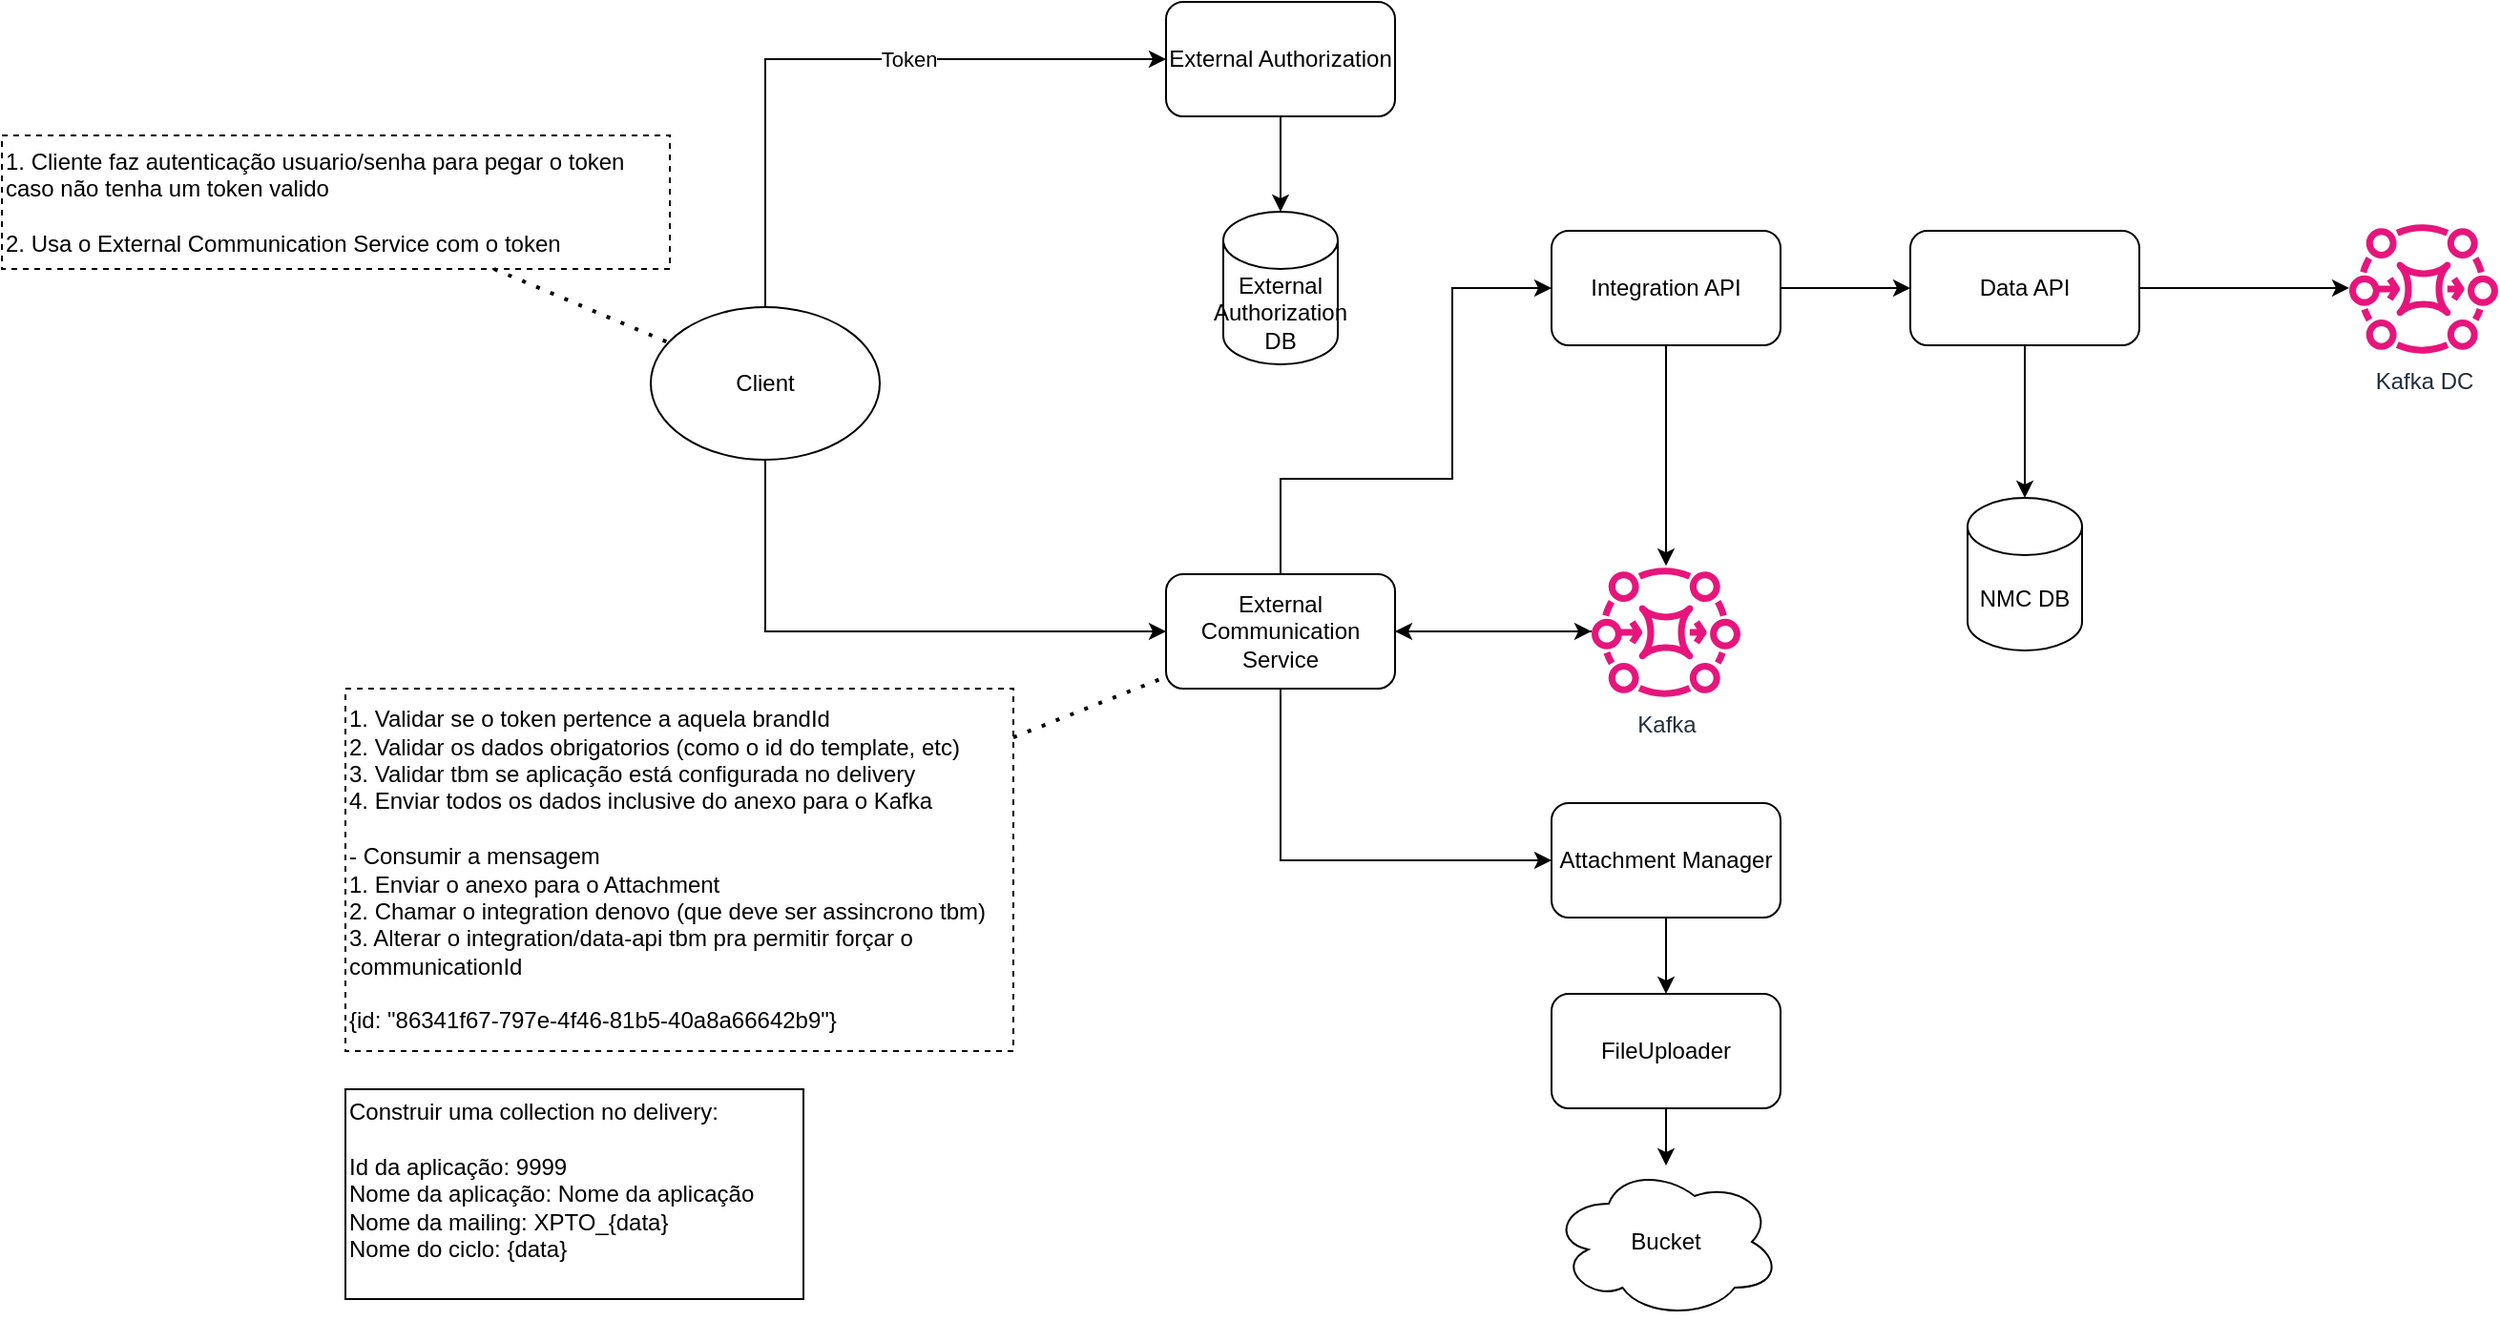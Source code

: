 <mxfile version="25.0.3" pages="3">
  <diagram name="Attachment" id="6Mwj8GZHnmWRv_DUWO8a">
    <mxGraphModel dx="2465" dy="783" grid="1" gridSize="10" guides="1" tooltips="1" connect="1" arrows="1" fold="1" page="1" pageScale="1" pageWidth="827" pageHeight="1169" math="0" shadow="0">
      <root>
        <mxCell id="XGSOOz6GtM8z8IQ6b6iL-0" />
        <mxCell id="XGSOOz6GtM8z8IQ6b6iL-1" parent="XGSOOz6GtM8z8IQ6b6iL-0" />
        <mxCell id="XGSOOz6GtM8z8IQ6b6iL-2" value="" style="edgeStyle=orthogonalEdgeStyle;rounded=0;orthogonalLoop=1;jettySize=auto;html=1;" parent="XGSOOz6GtM8z8IQ6b6iL-1" source="XGSOOz6GtM8z8IQ6b6iL-4" target="XGSOOz6GtM8z8IQ6b6iL-5" edge="1">
          <mxGeometry relative="1" as="geometry" />
        </mxCell>
        <mxCell id="XGSOOz6GtM8z8IQ6b6iL-3" value="" style="edgeStyle=orthogonalEdgeStyle;rounded=0;orthogonalLoop=1;jettySize=auto;html=1;" parent="XGSOOz6GtM8z8IQ6b6iL-1" source="XGSOOz6GtM8z8IQ6b6iL-4" target="XGSOOz6GtM8z8IQ6b6iL-23" edge="1">
          <mxGeometry relative="1" as="geometry" />
        </mxCell>
        <mxCell id="XGSOOz6GtM8z8IQ6b6iL-4" value="Data API" style="rounded=1;whiteSpace=wrap;html=1;" parent="XGSOOz6GtM8z8IQ6b6iL-1" vertex="1">
          <mxGeometry x="470" y="160" width="120" height="60" as="geometry" />
        </mxCell>
        <mxCell id="XGSOOz6GtM8z8IQ6b6iL-5" value="NMC DB" style="shape=cylinder3;whiteSpace=wrap;html=1;boundedLbl=1;backgroundOutline=1;size=15;" parent="XGSOOz6GtM8z8IQ6b6iL-1" vertex="1">
          <mxGeometry x="500" y="300" width="60" height="80" as="geometry" />
        </mxCell>
        <mxCell id="pqXDrU8YGz4Q5IA9vHFx-0" style="edgeStyle=orthogonalEdgeStyle;rounded=0;orthogonalLoop=1;jettySize=auto;html=1;" edge="1" parent="XGSOOz6GtM8z8IQ6b6iL-1" source="XGSOOz6GtM8z8IQ6b6iL-6" target="XGSOOz6GtM8z8IQ6b6iL-14">
          <mxGeometry relative="1" as="geometry" />
        </mxCell>
        <mxCell id="XGSOOz6GtM8z8IQ6b6iL-6" value="Kafka" style="sketch=0;outlineConnect=0;fontColor=#232F3E;gradientColor=none;fillColor=#E7157B;strokeColor=none;dashed=0;verticalLabelPosition=bottom;verticalAlign=top;align=center;html=1;fontSize=12;fontStyle=0;aspect=fixed;pointerEvents=1;shape=mxgraph.aws4.mq_broker;" parent="XGSOOz6GtM8z8IQ6b6iL-1" vertex="1">
          <mxGeometry x="303" y="335.5" width="78" height="69" as="geometry" />
        </mxCell>
        <mxCell id="XGSOOz6GtM8z8IQ6b6iL-7" style="edgeStyle=orthogonalEdgeStyle;rounded=0;orthogonalLoop=1;jettySize=auto;html=1;" parent="XGSOOz6GtM8z8IQ6b6iL-1" source="XGSOOz6GtM8z8IQ6b6iL-9" target="XGSOOz6GtM8z8IQ6b6iL-6" edge="1">
          <mxGeometry relative="1" as="geometry" />
        </mxCell>
        <mxCell id="XGSOOz6GtM8z8IQ6b6iL-8" style="edgeStyle=orthogonalEdgeStyle;rounded=0;orthogonalLoop=1;jettySize=auto;html=1;" parent="XGSOOz6GtM8z8IQ6b6iL-1" source="XGSOOz6GtM8z8IQ6b6iL-9" target="XGSOOz6GtM8z8IQ6b6iL-4" edge="1">
          <mxGeometry relative="1" as="geometry" />
        </mxCell>
        <mxCell id="XGSOOz6GtM8z8IQ6b6iL-9" value="Integration API" style="rounded=1;whiteSpace=wrap;html=1;" parent="XGSOOz6GtM8z8IQ6b6iL-1" vertex="1">
          <mxGeometry x="282" y="160" width="120" height="60" as="geometry" />
        </mxCell>
        <mxCell id="XGSOOz6GtM8z8IQ6b6iL-10" value="" style="edgeStyle=orthogonalEdgeStyle;rounded=0;orthogonalLoop=1;jettySize=auto;html=1;" parent="XGSOOz6GtM8z8IQ6b6iL-1" source="XGSOOz6GtM8z8IQ6b6iL-11" target="XGSOOz6GtM8z8IQ6b6iL-15" edge="1">
          <mxGeometry relative="1" as="geometry" />
        </mxCell>
        <mxCell id="XGSOOz6GtM8z8IQ6b6iL-11" value="External Authorization" style="rounded=1;whiteSpace=wrap;html=1;" parent="XGSOOz6GtM8z8IQ6b6iL-1" vertex="1">
          <mxGeometry x="80" y="40" width="120" height="60" as="geometry" />
        </mxCell>
        <mxCell id="XGSOOz6GtM8z8IQ6b6iL-12" style="edgeStyle=orthogonalEdgeStyle;rounded=0;orthogonalLoop=1;jettySize=auto;html=1;" parent="XGSOOz6GtM8z8IQ6b6iL-1" source="XGSOOz6GtM8z8IQ6b6iL-14" target="XGSOOz6GtM8z8IQ6b6iL-6" edge="1">
          <mxGeometry relative="1" as="geometry" />
        </mxCell>
        <mxCell id="XGSOOz6GtM8z8IQ6b6iL-13" style="edgeStyle=orthogonalEdgeStyle;rounded=0;orthogonalLoop=1;jettySize=auto;html=1;" parent="XGSOOz6GtM8z8IQ6b6iL-1" source="XGSOOz6GtM8z8IQ6b6iL-14" target="l9ujikPQvJMTBFyuDTC3-0" edge="1">
          <mxGeometry relative="1" as="geometry">
            <Array as="points">
              <mxPoint x="140" y="490" />
            </Array>
          </mxGeometry>
        </mxCell>
        <mxCell id="l9ujikPQvJMTBFyuDTC3-2" style="edgeStyle=orthogonalEdgeStyle;rounded=0;orthogonalLoop=1;jettySize=auto;html=1;" parent="XGSOOz6GtM8z8IQ6b6iL-1" source="XGSOOz6GtM8z8IQ6b6iL-14" target="XGSOOz6GtM8z8IQ6b6iL-9" edge="1">
          <mxGeometry relative="1" as="geometry">
            <mxPoint x="240" y="200" as="targetPoint" />
            <Array as="points">
              <mxPoint x="140" y="290" />
              <mxPoint x="230" y="290" />
              <mxPoint x="230" y="190" />
            </Array>
          </mxGeometry>
        </mxCell>
        <mxCell id="XGSOOz6GtM8z8IQ6b6iL-14" value="External Communication Service" style="rounded=1;whiteSpace=wrap;html=1;" parent="XGSOOz6GtM8z8IQ6b6iL-1" vertex="1">
          <mxGeometry x="80" y="340" width="120" height="60" as="geometry" />
        </mxCell>
        <mxCell id="XGSOOz6GtM8z8IQ6b6iL-15" value="&lt;div&gt;External&lt;/div&gt;Authorization DB" style="shape=cylinder3;whiteSpace=wrap;html=1;boundedLbl=1;backgroundOutline=1;size=15;" parent="XGSOOz6GtM8z8IQ6b6iL-1" vertex="1">
          <mxGeometry x="110" y="150" width="60" height="80" as="geometry" />
        </mxCell>
        <mxCell id="XGSOOz6GtM8z8IQ6b6iL-16" style="edgeStyle=orthogonalEdgeStyle;rounded=0;orthogonalLoop=1;jettySize=auto;html=1;" parent="XGSOOz6GtM8z8IQ6b6iL-1" source="XGSOOz6GtM8z8IQ6b6iL-19" target="XGSOOz6GtM8z8IQ6b6iL-11" edge="1">
          <mxGeometry relative="1" as="geometry">
            <Array as="points">
              <mxPoint x="-130" y="70" />
            </Array>
          </mxGeometry>
        </mxCell>
        <mxCell id="XGSOOz6GtM8z8IQ6b6iL-17" value="Token" style="edgeLabel;html=1;align=center;verticalAlign=middle;resizable=0;points=[];" parent="XGSOOz6GtM8z8IQ6b6iL-16" vertex="1" connectable="0">
          <mxGeometry x="0.206" relative="1" as="geometry">
            <mxPoint as="offset" />
          </mxGeometry>
        </mxCell>
        <mxCell id="XGSOOz6GtM8z8IQ6b6iL-18" style="edgeStyle=orthogonalEdgeStyle;rounded=0;orthogonalLoop=1;jettySize=auto;html=1;" parent="XGSOOz6GtM8z8IQ6b6iL-1" source="XGSOOz6GtM8z8IQ6b6iL-19" target="XGSOOz6GtM8z8IQ6b6iL-14" edge="1">
          <mxGeometry relative="1" as="geometry">
            <Array as="points">
              <mxPoint x="-130" y="370" />
            </Array>
          </mxGeometry>
        </mxCell>
        <mxCell id="XGSOOz6GtM8z8IQ6b6iL-19" value="Client" style="ellipse;whiteSpace=wrap;html=1;" parent="XGSOOz6GtM8z8IQ6b6iL-1" vertex="1">
          <mxGeometry x="-190" y="200" width="120" height="80" as="geometry" />
        </mxCell>
        <mxCell id="XGSOOz6GtM8z8IQ6b6iL-20" value="" style="edgeStyle=orthogonalEdgeStyle;rounded=0;orthogonalLoop=1;jettySize=auto;html=1;" parent="XGSOOz6GtM8z8IQ6b6iL-1" source="XGSOOz6GtM8z8IQ6b6iL-21" target="XGSOOz6GtM8z8IQ6b6iL-22" edge="1">
          <mxGeometry relative="1" as="geometry" />
        </mxCell>
        <mxCell id="XGSOOz6GtM8z8IQ6b6iL-21" value="FileUploader" style="rounded=1;whiteSpace=wrap;html=1;" parent="XGSOOz6GtM8z8IQ6b6iL-1" vertex="1">
          <mxGeometry x="282" y="560" width="120" height="60" as="geometry" />
        </mxCell>
        <mxCell id="XGSOOz6GtM8z8IQ6b6iL-22" value="Bucket" style="ellipse;shape=cloud;whiteSpace=wrap;html=1;" parent="XGSOOz6GtM8z8IQ6b6iL-1" vertex="1">
          <mxGeometry x="282" y="650" width="120" height="80" as="geometry" />
        </mxCell>
        <mxCell id="XGSOOz6GtM8z8IQ6b6iL-23" value="Kafka DC" style="sketch=0;outlineConnect=0;fontColor=#232F3E;gradientColor=none;fillColor=#E7157B;strokeColor=none;dashed=0;verticalLabelPosition=bottom;verticalAlign=top;align=center;html=1;fontSize=12;fontStyle=0;aspect=fixed;pointerEvents=1;shape=mxgraph.aws4.mq_broker;" parent="XGSOOz6GtM8z8IQ6b6iL-1" vertex="1">
          <mxGeometry x="700" y="155.5" width="78" height="69" as="geometry" />
        </mxCell>
        <mxCell id="l9ujikPQvJMTBFyuDTC3-1" value="" style="edgeStyle=orthogonalEdgeStyle;rounded=0;orthogonalLoop=1;jettySize=auto;html=1;" parent="XGSOOz6GtM8z8IQ6b6iL-1" source="l9ujikPQvJMTBFyuDTC3-0" target="XGSOOz6GtM8z8IQ6b6iL-21" edge="1">
          <mxGeometry relative="1" as="geometry" />
        </mxCell>
        <mxCell id="l9ujikPQvJMTBFyuDTC3-0" value="Attachment Manager" style="rounded=1;whiteSpace=wrap;html=1;" parent="XGSOOz6GtM8z8IQ6b6iL-1" vertex="1">
          <mxGeometry x="282" y="460" width="120" height="60" as="geometry" />
        </mxCell>
        <mxCell id="OBrXSXCSHSXP3IEPiYHX-0" value="&lt;div&gt;1. Validar se o token pertence a aquela brandId&lt;/div&gt;2. Validar os dados obrigatorios (como o id do template, etc)&lt;div&gt;3. Validar tbm se aplicação está configurada no delivery&lt;br&gt;&lt;div&gt;4. Enviar todos os dados inclusive do anexo para o Kafka&lt;/div&gt;&lt;div&gt;&lt;br&gt;&lt;/div&gt;&lt;div&gt;- Consumir a mensagem&lt;/div&gt;&lt;div&gt;&lt;div&gt;1. Enviar o anexo para o Attachment&lt;/div&gt;&lt;div&gt;2. Chamar o integration denovo (que deve ser assincrono tbm)&lt;/div&gt;&lt;div&gt;3. Alterar o integration/data-api tbm pra permitir forçar o communicationId&lt;/div&gt;&lt;div&gt;&lt;br&gt;&lt;/div&gt;&lt;/div&gt;&lt;div&gt;{id: &quot;86341f67-797e-4f46-81b5-40a8a66642b9&quot;}&lt;/div&gt;&lt;/div&gt;" style="text;html=1;align=left;verticalAlign=middle;whiteSpace=wrap;rounded=0;strokeColor=default;dashed=1;" parent="XGSOOz6GtM8z8IQ6b6iL-1" vertex="1">
          <mxGeometry x="-350" y="400" width="350" height="190" as="geometry" />
        </mxCell>
        <mxCell id="OBrXSXCSHSXP3IEPiYHX-1" value="" style="endArrow=none;dashed=1;html=1;dashPattern=1 3;strokeWidth=2;rounded=0;" parent="XGSOOz6GtM8z8IQ6b6iL-1" source="OBrXSXCSHSXP3IEPiYHX-0" target="XGSOOz6GtM8z8IQ6b6iL-14" edge="1">
          <mxGeometry width="50" height="50" relative="1" as="geometry">
            <mxPoint x="-30" y="440" as="sourcePoint" />
            <mxPoint x="20" y="390" as="targetPoint" />
          </mxGeometry>
        </mxCell>
        <mxCell id="OBrXSXCSHSXP3IEPiYHX-2" value="1. Cliente faz autenticação usuario/senha para pegar o token caso não tenha um token valido&lt;div&gt;&lt;br&gt;&lt;div&gt;2. Usa o External Communication Service com o token&lt;br&gt;&lt;/div&gt;&lt;/div&gt;" style="text;html=1;align=left;verticalAlign=middle;whiteSpace=wrap;rounded=0;strokeColor=default;dashed=1;" parent="XGSOOz6GtM8z8IQ6b6iL-1" vertex="1">
          <mxGeometry x="-530" y="110" width="350" height="70" as="geometry" />
        </mxCell>
        <mxCell id="OBrXSXCSHSXP3IEPiYHX-3" value="" style="endArrow=none;dashed=1;html=1;dashPattern=1 3;strokeWidth=2;rounded=0;" parent="XGSOOz6GtM8z8IQ6b6iL-1" source="OBrXSXCSHSXP3IEPiYHX-2" target="XGSOOz6GtM8z8IQ6b6iL-19" edge="1">
          <mxGeometry width="50" height="50" relative="1" as="geometry">
            <mxPoint x="-250" y="280" as="sourcePoint" />
            <mxPoint x="-138" y="241" as="targetPoint" />
          </mxGeometry>
        </mxCell>
        <mxCell id="EOsW8slYTcF1ZHwi1U9--0" value="Construir uma collection no delivery:&lt;br&gt;&lt;br&gt;&lt;div&gt;&lt;div&gt;Id da aplicação: 9999&amp;nbsp;&lt;/div&gt;&lt;div&gt;Nome da aplicação: Nome da aplicação&lt;/div&gt;&lt;div&gt;Nome da mailing: XPTO_{data}&lt;/div&gt;&lt;div&gt;Nome do ciclo: {data}&lt;/div&gt;&lt;/div&gt;&lt;div&gt;&lt;br&gt;&lt;/div&gt;" style="text;html=1;align=left;verticalAlign=middle;resizable=0;points=[];autosize=1;strokeColor=default;" vertex="1" parent="XGSOOz6GtM8z8IQ6b6iL-1">
          <mxGeometry x="-350" y="610" width="240" height="110" as="geometry" />
        </mxCell>
      </root>
    </mxGraphModel>
  </diagram>
  <diagram name="Template" id="qbYC78fr6Dl9qPiWB5jK">
    <mxGraphModel dx="2465" dy="783" grid="1" gridSize="10" guides="1" tooltips="1" connect="1" arrows="1" fold="1" page="1" pageScale="1" pageWidth="827" pageHeight="1169" math="0" shadow="0">
      <root>
        <mxCell id="HpsAoNqbEirltU0CH5FJ-0" />
        <mxCell id="HpsAoNqbEirltU0CH5FJ-1" parent="HpsAoNqbEirltU0CH5FJ-0" />
        <mxCell id="HpsAoNqbEirltU0CH5FJ-8" style="edgeStyle=orthogonalEdgeStyle;rounded=0;orthogonalLoop=1;jettySize=auto;html=1;" parent="HpsAoNqbEirltU0CH5FJ-1" source="HpsAoNqbEirltU0CH5FJ-9" target="rA7OSXRcpBrXkKuMklEF-0" edge="1">
          <mxGeometry relative="1" as="geometry">
            <mxPoint x="-196" y="410" as="targetPoint" />
          </mxGeometry>
        </mxCell>
        <mxCell id="HpsAoNqbEirltU0CH5FJ-9" value="Template API" style="rounded=1;whiteSpace=wrap;html=1;" parent="HpsAoNqbEirltU0CH5FJ-1" vertex="1">
          <mxGeometry x="-268" y="240" width="120" height="60" as="geometry" />
        </mxCell>
        <mxCell id="HpsAoNqbEirltU0CH5FJ-10" value="" style="edgeStyle=orthogonalEdgeStyle;rounded=0;orthogonalLoop=1;jettySize=auto;html=1;" parent="HpsAoNqbEirltU0CH5FJ-1" source="HpsAoNqbEirltU0CH5FJ-11" target="HpsAoNqbEirltU0CH5FJ-18" edge="1">
          <mxGeometry relative="1" as="geometry" />
        </mxCell>
        <mxCell id="HpsAoNqbEirltU0CH5FJ-11" value="External Authorization" style="rounded=1;whiteSpace=wrap;html=1;" parent="HpsAoNqbEirltU0CH5FJ-1" vertex="1">
          <mxGeometry x="-470" y="110" width="120" height="60" as="geometry" />
        </mxCell>
        <mxCell id="HpsAoNqbEirltU0CH5FJ-15" style="edgeStyle=orthogonalEdgeStyle;rounded=0;orthogonalLoop=1;jettySize=auto;html=1;" parent="HpsAoNqbEirltU0CH5FJ-1" source="HpsAoNqbEirltU0CH5FJ-17" target="HpsAoNqbEirltU0CH5FJ-9" edge="1">
          <mxGeometry relative="1" as="geometry">
            <mxPoint x="-310" y="280" as="targetPoint" />
            <Array as="points">
              <mxPoint x="-410" y="370" />
              <mxPoint x="-320" y="370" />
              <mxPoint x="-320" y="270" />
            </Array>
          </mxGeometry>
        </mxCell>
        <mxCell id="HpsAoNqbEirltU0CH5FJ-16" value="Pesquisar template" style="edgeLabel;html=1;align=center;verticalAlign=middle;resizable=0;points=[];" parent="HpsAoNqbEirltU0CH5FJ-15" vertex="1" connectable="0">
          <mxGeometry x="-0.242" y="1" relative="1" as="geometry">
            <mxPoint as="offset" />
          </mxGeometry>
        </mxCell>
        <mxCell id="HpsAoNqbEirltU0CH5FJ-17" value="External Communication Service" style="rounded=1;whiteSpace=wrap;html=1;" parent="HpsAoNqbEirltU0CH5FJ-1" vertex="1">
          <mxGeometry x="-470" y="420" width="120" height="60" as="geometry" />
        </mxCell>
        <mxCell id="HpsAoNqbEirltU0CH5FJ-18" value="&lt;div&gt;External&lt;/div&gt;Authorization DB" style="shape=cylinder3;whiteSpace=wrap;html=1;boundedLbl=1;backgroundOutline=1;size=15;" parent="HpsAoNqbEirltU0CH5FJ-1" vertex="1">
          <mxGeometry x="-440" y="230" width="60" height="80" as="geometry" />
        </mxCell>
        <mxCell id="HpsAoNqbEirltU0CH5FJ-19" style="edgeStyle=orthogonalEdgeStyle;rounded=0;orthogonalLoop=1;jettySize=auto;html=1;" parent="HpsAoNqbEirltU0CH5FJ-1" source="HpsAoNqbEirltU0CH5FJ-22" target="HpsAoNqbEirltU0CH5FJ-11" edge="1">
          <mxGeometry relative="1" as="geometry">
            <Array as="points">
              <mxPoint x="-680" y="150" />
            </Array>
          </mxGeometry>
        </mxCell>
        <mxCell id="HpsAoNqbEirltU0CH5FJ-20" value="Token" style="edgeLabel;html=1;align=center;verticalAlign=middle;resizable=0;points=[];" parent="HpsAoNqbEirltU0CH5FJ-19" vertex="1" connectable="0">
          <mxGeometry x="0.206" relative="1" as="geometry">
            <mxPoint as="offset" />
          </mxGeometry>
        </mxCell>
        <mxCell id="HpsAoNqbEirltU0CH5FJ-21" style="edgeStyle=orthogonalEdgeStyle;rounded=0;orthogonalLoop=1;jettySize=auto;html=1;" parent="HpsAoNqbEirltU0CH5FJ-1" source="HpsAoNqbEirltU0CH5FJ-22" target="HpsAoNqbEirltU0CH5FJ-17" edge="1">
          <mxGeometry relative="1" as="geometry">
            <Array as="points">
              <mxPoint x="-680" y="450" />
            </Array>
          </mxGeometry>
        </mxCell>
        <mxCell id="HpsAoNqbEirltU0CH5FJ-22" value="Client" style="ellipse;whiteSpace=wrap;html=1;" parent="HpsAoNqbEirltU0CH5FJ-1" vertex="1">
          <mxGeometry x="-740" y="280" width="120" height="80" as="geometry" />
        </mxCell>
        <mxCell id="rA7OSXRcpBrXkKuMklEF-0" value="Template DB&lt;div&gt;&lt;/div&gt;" style="shape=cylinder3;whiteSpace=wrap;html=1;boundedLbl=1;backgroundOutline=1;size=15;" parent="HpsAoNqbEirltU0CH5FJ-1" vertex="1">
          <mxGeometry x="-238" y="390" width="60" height="80" as="geometry" />
        </mxCell>
      </root>
    </mxGraphModel>
  </diagram>
  <diagram id="XpVBDEXHd1DzapXot_Tj" name="Flow pelos namespaces">
    <mxGraphModel dx="1638" dy="783" grid="1" gridSize="10" guides="1" tooltips="1" connect="1" arrows="1" fold="1" page="1" pageScale="1" pageWidth="827" pageHeight="1169" math="0" shadow="0">
      <root>
        <mxCell id="0" />
        <mxCell id="1" parent="0" />
        <mxCell id="mQf6Y3JGLbWv9brlVZ1m-15" style="edgeStyle=orthogonalEdgeStyle;rounded=0;orthogonalLoop=1;jettySize=auto;html=1;" edge="1" parent="1" source="Xnhe3AqcVe_5Hkh3ELjJ-1" target="Xnhe3AqcVe_5Hkh3ELjJ-2">
          <mxGeometry relative="1" as="geometry">
            <Array as="points">
              <mxPoint x="280" y="280" />
              <mxPoint x="560" y="280" />
            </Array>
          </mxGeometry>
        </mxCell>
        <mxCell id="Xnhe3AqcVe_5Hkh3ELjJ-1" value="https://multichannel.validpay.com.br/external/1040/communication/single" style="text;html=1;align=center;verticalAlign=middle;whiteSpace=wrap;rounded=0;fillColor=#D5E8D4;" parent="1" vertex="1">
          <mxGeometry x="70" y="395" width="420" height="30" as="geometry" />
        </mxCell>
        <mxCell id="Xnhe3AqcVe_5Hkh3ELjJ-6" style="edgeStyle=orthogonalEdgeStyle;rounded=0;orthogonalLoop=1;jettySize=auto;html=1;" parent="1" source="Xnhe3AqcVe_5Hkh3ELjJ-2" target="Xnhe3AqcVe_5Hkh3ELjJ-4" edge="1">
          <mxGeometry relative="1" as="geometry" />
        </mxCell>
        <mxCell id="Xnhe3AqcVe_5Hkh3ELjJ-2" value="External Gateway" style="ellipse;whiteSpace=wrap;html=1;aspect=fixed;" parent="1" vertex="1">
          <mxGeometry x="520" y="100" width="80" height="80" as="geometry" />
        </mxCell>
        <mxCell id="K4472e91vVyO4P3dv40P-2" value="" style="edgeStyle=orthogonalEdgeStyle;rounded=0;orthogonalLoop=1;jettySize=auto;html=1;" edge="1" parent="1" source="Xnhe3AqcVe_5Hkh3ELjJ-4" target="K4472e91vVyO4P3dv40P-1">
          <mxGeometry relative="1" as="geometry" />
        </mxCell>
        <mxCell id="Xnhe3AqcVe_5Hkh3ELjJ-4" value="http://multichannel-external-communication-service.multichannel-{1040}-prd.cluster.local:9000/multichannel-external-communication-service/communication/single" style="text;html=1;align=center;verticalAlign=middle;whiteSpace=wrap;rounded=0;fillColor=#D5E8D4;" parent="1" vertex="1">
          <mxGeometry x="580" y="380" width="300" height="90" as="geometry" />
        </mxCell>
        <mxCell id="Ek6ZatadtG8BG6MvMNM0-4" style="edgeStyle=orthogonalEdgeStyle;rounded=0;orthogonalLoop=1;jettySize=auto;html=1;" edge="1" parent="1" source="K4472e91vVyO4P3dv40P-1" target="K4472e91vVyO4P3dv40P-3">
          <mxGeometry relative="1" as="geometry">
            <Array as="points">
              <mxPoint x="1070" y="350" />
            </Array>
          </mxGeometry>
        </mxCell>
        <mxCell id="K4472e91vVyO4P3dv40P-1" value="External Communication Service" style="rounded=1;whiteSpace=wrap;html=1;" vertex="1" parent="1">
          <mxGeometry x="1010" y="395" width="120" height="60" as="geometry" />
        </mxCell>
        <mxCell id="Ek6ZatadtG8BG6MvMNM0-5" value="" style="swimlane;startSize=0;fillColor=#D5E8D4;" vertex="1" parent="1">
          <mxGeometry x="1210" y="255" width="190" height="335" as="geometry" />
        </mxCell>
        <mxCell id="mQf6Y3JGLbWv9brlVZ1m-4" style="edgeStyle=orthogonalEdgeStyle;rounded=0;orthogonalLoop=1;jettySize=auto;html=1;fillColor=#D5E8D4;" edge="1" parent="Ek6ZatadtG8BG6MvMNM0-5" source="K4472e91vVyO4P3dv40P-3" target="Ek6ZatadtG8BG6MvMNM0-12">
          <mxGeometry relative="1" as="geometry" />
        </mxCell>
        <mxCell id="K4472e91vVyO4P3dv40P-3" value="Integration API" style="rounded=1;whiteSpace=wrap;html=1;fillColor=#D5E8D4;" vertex="1" parent="Ek6ZatadtG8BG6MvMNM0-5">
          <mxGeometry x="40" y="65" width="120" height="60" as="geometry" />
        </mxCell>
        <mxCell id="mQf6Y3JGLbWv9brlVZ1m-6" style="edgeStyle=orthogonalEdgeStyle;rounded=0;orthogonalLoop=1;jettySize=auto;html=1;fillColor=#D5E8D4;" edge="1" parent="Ek6ZatadtG8BG6MvMNM0-5" source="Ek6ZatadtG8BG6MvMNM0-12" target="mQf6Y3JGLbWv9brlVZ1m-1">
          <mxGeometry relative="1" as="geometry" />
        </mxCell>
        <mxCell id="Ek6ZatadtG8BG6MvMNM0-12" value="Data API" style="rounded=1;whiteSpace=wrap;html=1;fillColor=#D5E8D4;" vertex="1" parent="Ek6ZatadtG8BG6MvMNM0-5">
          <mxGeometry x="40" y="155" width="120" height="60" as="geometry" />
        </mxCell>
        <mxCell id="mQf6Y3JGLbWv9brlVZ1m-1" value="NMC DB" style="shape=cylinder3;whiteSpace=wrap;html=1;boundedLbl=1;backgroundOutline=1;size=15;fillColor=#D5E8D4;" vertex="1" parent="Ek6ZatadtG8BG6MvMNM0-5">
          <mxGeometry x="70" y="245" width="60" height="80" as="geometry" />
        </mxCell>
        <mxCell id="Ek6ZatadtG8BG6MvMNM0-6" value="namespace-1040" style="text;html=1;align=center;verticalAlign=middle;resizable=0;points=[];autosize=1;strokeColor=none;fillColor=#D5E8D4;" vertex="1" parent="Ek6ZatadtG8BG6MvMNM0-5">
          <mxGeometry x="40" y="23" width="120" height="30" as="geometry" />
        </mxCell>
        <mxCell id="Ek6ZatadtG8BG6MvMNM0-1" value="Kafka" style="sketch=0;outlineConnect=0;fontColor=#232F3E;gradientColor=none;fillColor=#E7157B;strokeColor=none;dashed=0;verticalLabelPosition=bottom;verticalAlign=top;align=center;html=1;fontSize=12;fontStyle=0;aspect=fixed;pointerEvents=1;shape=mxgraph.aws4.mq_broker;" vertex="1" parent="1">
          <mxGeometry x="1480" y="315.5" width="78" height="69" as="geometry" />
        </mxCell>
        <mxCell id="Ek6ZatadtG8BG6MvMNM0-2" value="" style="edgeStyle=orthogonalEdgeStyle;rounded=0;orthogonalLoop=1;jettySize=auto;html=1;" edge="1" parent="1" source="K4472e91vVyO4P3dv40P-3" target="Ek6ZatadtG8BG6MvMNM0-1">
          <mxGeometry relative="1" as="geometry" />
        </mxCell>
        <mxCell id="mQf6Y3JGLbWv9brlVZ1m-7" value="" style="swimlane;startSize=0;" vertex="1" parent="1">
          <mxGeometry x="1210" y="610" width="190" height="335" as="geometry" />
        </mxCell>
        <mxCell id="mQf6Y3JGLbWv9brlVZ1m-8" style="edgeStyle=orthogonalEdgeStyle;rounded=0;orthogonalLoop=1;jettySize=auto;html=1;" edge="1" parent="mQf6Y3JGLbWv9brlVZ1m-7" source="mQf6Y3JGLbWv9brlVZ1m-9" target="mQf6Y3JGLbWv9brlVZ1m-11">
          <mxGeometry relative="1" as="geometry" />
        </mxCell>
        <mxCell id="mQf6Y3JGLbWv9brlVZ1m-9" value="Integration API" style="rounded=1;whiteSpace=wrap;html=1;fillColor=#FFF2CC;" vertex="1" parent="mQf6Y3JGLbWv9brlVZ1m-7">
          <mxGeometry x="40" y="65" width="120" height="60" as="geometry" />
        </mxCell>
        <mxCell id="mQf6Y3JGLbWv9brlVZ1m-10" style="edgeStyle=orthogonalEdgeStyle;rounded=0;orthogonalLoop=1;jettySize=auto;html=1;" edge="1" parent="mQf6Y3JGLbWv9brlVZ1m-7" source="mQf6Y3JGLbWv9brlVZ1m-11" target="mQf6Y3JGLbWv9brlVZ1m-12">
          <mxGeometry relative="1" as="geometry" />
        </mxCell>
        <mxCell id="mQf6Y3JGLbWv9brlVZ1m-11" value="Data API" style="rounded=1;whiteSpace=wrap;html=1;fillColor=#FFF2CC;" vertex="1" parent="mQf6Y3JGLbWv9brlVZ1m-7">
          <mxGeometry x="40" y="155" width="120" height="60" as="geometry" />
        </mxCell>
        <mxCell id="mQf6Y3JGLbWv9brlVZ1m-12" value="NMC DB" style="shape=cylinder3;whiteSpace=wrap;html=1;boundedLbl=1;backgroundOutline=1;size=15;fillColor=#FFF2CC;" vertex="1" parent="mQf6Y3JGLbWv9brlVZ1m-7">
          <mxGeometry x="70" y="245" width="60" height="80" as="geometry" />
        </mxCell>
        <mxCell id="mQf6Y3JGLbWv9brlVZ1m-13" value="namespace-9999" style="text;html=1;align=center;verticalAlign=middle;resizable=0;points=[];autosize=1;strokeColor=none;fillColor=#FFF2CC;" vertex="1" parent="mQf6Y3JGLbWv9brlVZ1m-7">
          <mxGeometry x="31" y="23" width="120" height="30" as="geometry" />
        </mxCell>
      </root>
    </mxGraphModel>
  </diagram>
</mxfile>

